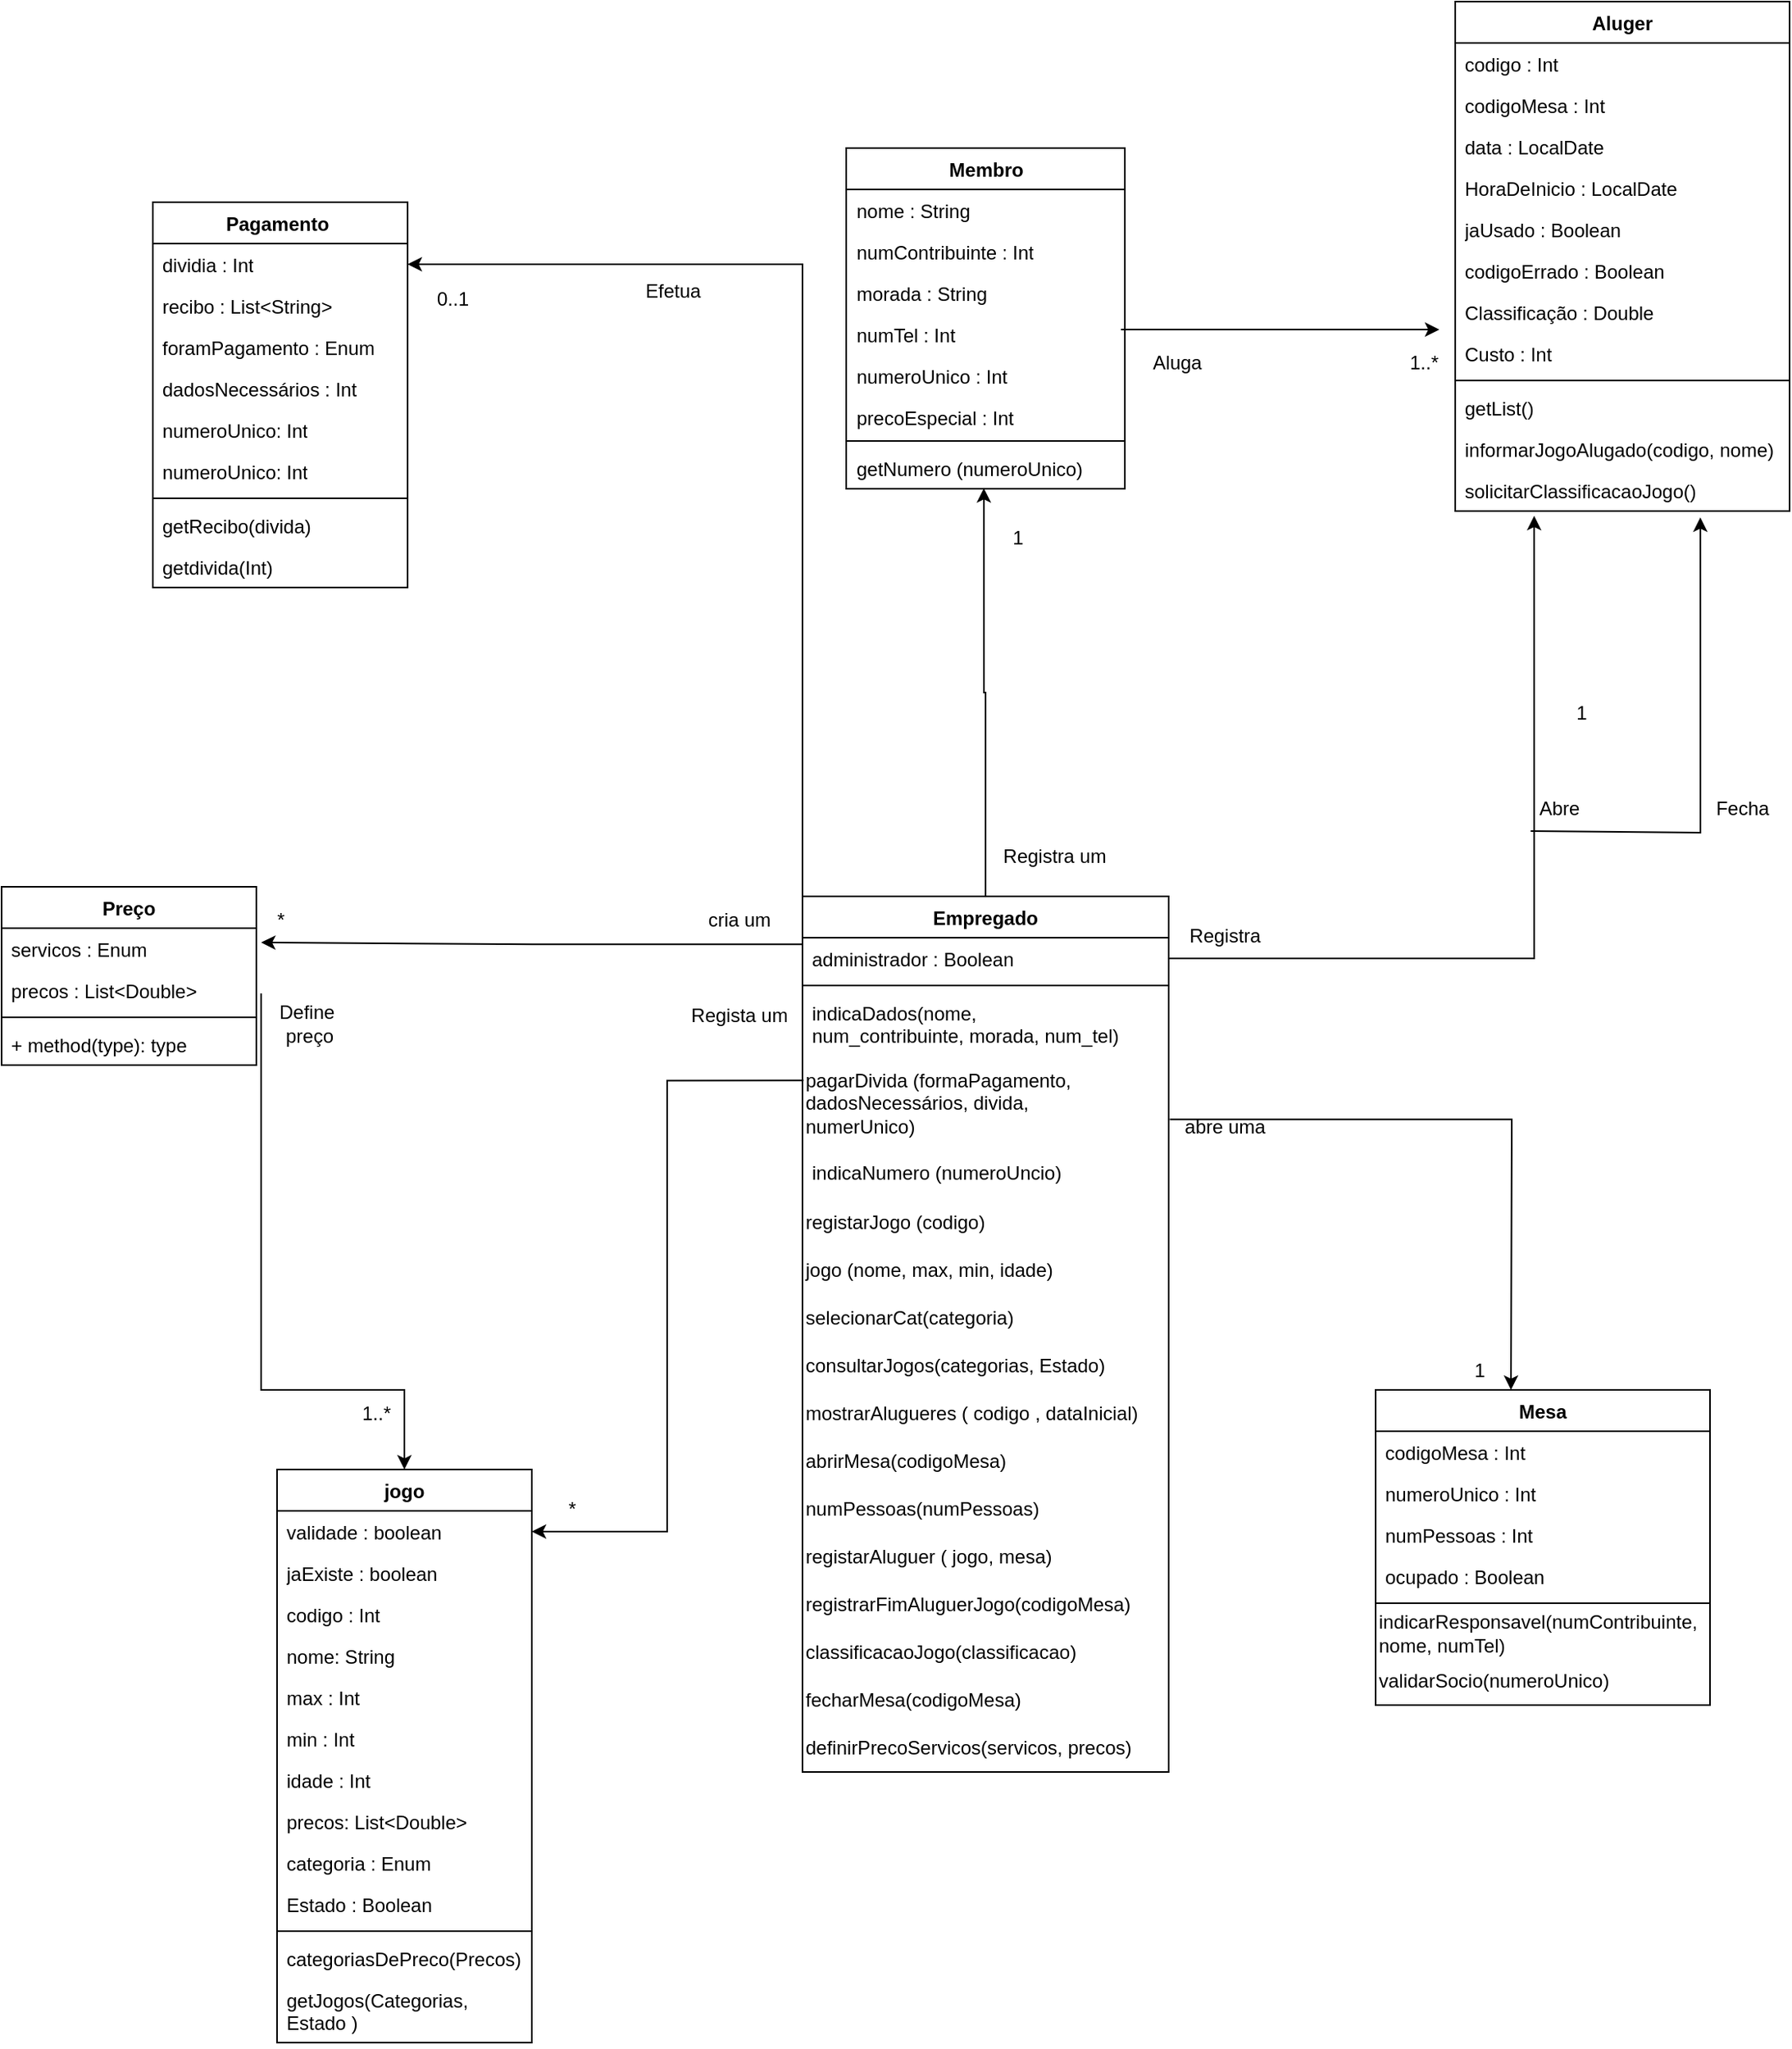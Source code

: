 <mxfile version="21.3.2" type="github">
  <diagram name="Page-1" id="_L67ddvZvXwmkECS7nM3">
    <mxGraphModel dx="2474" dy="2028" grid="1" gridSize="10" guides="1" tooltips="1" connect="1" arrows="1" fold="1" page="1" pageScale="1" pageWidth="827" pageHeight="1169" math="0" shadow="0">
      <root>
        <mxCell id="0" />
        <mxCell id="1" parent="0" />
        <mxCell id="TSCu7ZLfSbZ5aurc6JTW-8" style="edgeStyle=orthogonalEdgeStyle;rounded=0;orthogonalLoop=1;jettySize=auto;html=1;exitX=0.5;exitY=0;exitDx=0;exitDy=0;entryX=0.494;entryY=0.988;entryDx=0;entryDy=0;entryPerimeter=0;" edge="1" parent="1" source="TSCu7ZLfSbZ5aurc6JTW-92" target="TSCu7ZLfSbZ5aurc6JTW-88">
          <mxGeometry relative="1" as="geometry">
            <mxPoint x="10" y="-270" as="targetPoint" />
            <mxPoint x="10" y="-10" as="sourcePoint" />
          </mxGeometry>
        </mxCell>
        <mxCell id="TSCu7ZLfSbZ5aurc6JTW-9" style="edgeStyle=orthogonalEdgeStyle;rounded=0;orthogonalLoop=1;jettySize=auto;html=1;entryX=1;entryY=0.5;entryDx=0;entryDy=0;exitX=0.003;exitY=0.261;exitDx=0;exitDy=0;exitPerimeter=0;" edge="1" parent="1" source="TSCu7ZLfSbZ5aurc6JTW-124" target="TSCu7ZLfSbZ5aurc6JTW-109">
          <mxGeometry relative="1" as="geometry">
            <mxPoint x="-90" y="140" as="sourcePoint" />
            <mxPoint x="-260" y="350" as="targetPoint" />
          </mxGeometry>
        </mxCell>
        <mxCell id="TSCu7ZLfSbZ5aurc6JTW-10" style="edgeStyle=orthogonalEdgeStyle;rounded=0;orthogonalLoop=1;jettySize=auto;html=1;exitX=1;exitY=0.5;exitDx=0;exitDy=0;entryX=0.236;entryY=1.116;entryDx=0;entryDy=0;entryPerimeter=0;" edge="1" parent="1" source="TSCu7ZLfSbZ5aurc6JTW-93" target="TSCu7ZLfSbZ5aurc6JTW-162">
          <mxGeometry relative="1" as="geometry">
            <mxPoint x="110" y="-10" as="sourcePoint" />
            <mxPoint x="369" y="-280" as="targetPoint" />
            <Array as="points">
              <mxPoint x="370" y="39" />
            </Array>
          </mxGeometry>
        </mxCell>
        <mxCell id="TSCu7ZLfSbZ5aurc6JTW-41" style="edgeStyle=orthogonalEdgeStyle;rounded=0;orthogonalLoop=1;jettySize=auto;html=1;entryX=0.5;entryY=0;entryDx=0;entryDy=0;" edge="1" parent="1" target="TSCu7ZLfSbZ5aurc6JTW-108">
          <mxGeometry relative="1" as="geometry">
            <mxPoint x="-430" y="61" as="sourcePoint" />
            <mxPoint x="-380" y="190" as="targetPoint" />
            <Array as="points">
              <mxPoint x="-430" y="310" />
              <mxPoint x="-340" y="310" />
            </Array>
          </mxGeometry>
        </mxCell>
        <mxCell id="TSCu7ZLfSbZ5aurc6JTW-56" value="Aluga" style="text;html=1;align=center;verticalAlign=middle;resizable=0;points=[];autosize=1;strokeColor=none;fillColor=none;" vertex="1" parent="1">
          <mxGeometry x="120" y="-350" width="50" height="30" as="geometry" />
        </mxCell>
        <mxCell id="TSCu7ZLfSbZ5aurc6JTW-57" value="cria um" style="text;html=1;align=center;verticalAlign=middle;resizable=0;points=[];autosize=1;strokeColor=none;fillColor=none;" vertex="1" parent="1">
          <mxGeometry x="-160" width="60" height="30" as="geometry" />
        </mxCell>
        <mxCell id="TSCu7ZLfSbZ5aurc6JTW-58" style="edgeStyle=orthogonalEdgeStyle;rounded=0;orthogonalLoop=1;jettySize=auto;html=1;exitX=-0.002;exitY=0.159;exitDx=0;exitDy=0;exitPerimeter=0;" edge="1" parent="1" source="TSCu7ZLfSbZ5aurc6JTW-93">
          <mxGeometry relative="1" as="geometry">
            <mxPoint x="-94.2" y="29.02" as="sourcePoint" />
            <mxPoint x="-430" y="29" as="targetPoint" />
          </mxGeometry>
        </mxCell>
        <mxCell id="TSCu7ZLfSbZ5aurc6JTW-59" value="Registra um" style="text;html=1;align=center;verticalAlign=middle;resizable=0;points=[];autosize=1;strokeColor=none;fillColor=none;" vertex="1" parent="1">
          <mxGeometry x="22.5" y="-40" width="90" height="30" as="geometry" />
        </mxCell>
        <mxCell id="TSCu7ZLfSbZ5aurc6JTW-60" style="edgeStyle=orthogonalEdgeStyle;rounded=0;orthogonalLoop=1;jettySize=auto;html=1;exitX=0.986;exitY=0.385;exitDx=0;exitDy=0;exitPerimeter=0;" edge="1" parent="1" source="TSCu7ZLfSbZ5aurc6JTW-91">
          <mxGeometry relative="1" as="geometry">
            <mxPoint x="120" y="-350" as="sourcePoint" />
            <mxPoint x="310" y="-356" as="targetPoint" />
          </mxGeometry>
        </mxCell>
        <mxCell id="TSCu7ZLfSbZ5aurc6JTW-62" style="edgeStyle=orthogonalEdgeStyle;rounded=0;orthogonalLoop=1;jettySize=auto;html=1;entryX=0.5;entryY=0;entryDx=0;entryDy=0;exitX=1.003;exitY=0.669;exitDx=0;exitDy=0;exitPerimeter=0;" edge="1" parent="1" source="TSCu7ZLfSbZ5aurc6JTW-124">
          <mxGeometry relative="1" as="geometry">
            <mxPoint x="150" y="180" as="sourcePoint" />
            <mxPoint x="355" y="310" as="targetPoint" />
          </mxGeometry>
        </mxCell>
        <mxCell id="TSCu7ZLfSbZ5aurc6JTW-63" value="abre uma" style="text;html=1;align=center;verticalAlign=middle;resizable=0;points=[];autosize=1;strokeColor=none;fillColor=none;" vertex="1" parent="1">
          <mxGeometry x="140" y="130" width="70" height="30" as="geometry" />
        </mxCell>
        <mxCell id="TSCu7ZLfSbZ5aurc6JTW-64" value="Define&amp;nbsp;&lt;br&gt;preço" style="text;html=1;align=center;verticalAlign=middle;resizable=0;points=[];autosize=1;strokeColor=none;fillColor=none;" vertex="1" parent="1">
          <mxGeometry x="-430" y="60" width="60" height="40" as="geometry" />
        </mxCell>
        <mxCell id="TSCu7ZLfSbZ5aurc6JTW-65" value="Registra" style="text;html=1;align=center;verticalAlign=middle;resizable=0;points=[];autosize=1;strokeColor=none;fillColor=none;" vertex="1" parent="1">
          <mxGeometry x="140" y="10" width="70" height="30" as="geometry" />
        </mxCell>
        <mxCell id="TSCu7ZLfSbZ5aurc6JTW-66" value="" style="edgeStyle=none;orthogonalLoop=1;jettySize=auto;html=1;rounded=0;exitX=0.147;exitY=0.967;exitDx=0;exitDy=0;exitPerimeter=0;entryX=0.733;entryY=1.154;entryDx=0;entryDy=0;entryPerimeter=0;" edge="1" parent="1" source="TSCu7ZLfSbZ5aurc6JTW-67" target="TSCu7ZLfSbZ5aurc6JTW-162">
          <mxGeometry width="100" relative="1" as="geometry">
            <mxPoint x="360" y="-40" as="sourcePoint" />
            <mxPoint x="474" y="-280" as="targetPoint" />
            <Array as="points">
              <mxPoint x="474" y="-40" />
            </Array>
          </mxGeometry>
        </mxCell>
        <mxCell id="TSCu7ZLfSbZ5aurc6JTW-67" value="Abre" style="text;html=1;align=center;verticalAlign=middle;resizable=0;points=[];autosize=1;strokeColor=none;fillColor=none;" vertex="1" parent="1">
          <mxGeometry x="360" y="-70" width="50" height="30" as="geometry" />
        </mxCell>
        <mxCell id="TSCu7ZLfSbZ5aurc6JTW-68" value="Fecha" style="text;html=1;align=center;verticalAlign=middle;resizable=0;points=[];autosize=1;strokeColor=none;fillColor=none;" vertex="1" parent="1">
          <mxGeometry x="470" y="-70" width="60" height="30" as="geometry" />
        </mxCell>
        <mxCell id="TSCu7ZLfSbZ5aurc6JTW-69" style="edgeStyle=orthogonalEdgeStyle;rounded=0;orthogonalLoop=1;jettySize=auto;html=1;entryX=1;entryY=0.5;entryDx=0;entryDy=0;exitX=0;exitY=0;exitDx=0;exitDy=0;" edge="1" parent="1" source="TSCu7ZLfSbZ5aurc6JTW-92" target="TSCu7ZLfSbZ5aurc6JTW-97">
          <mxGeometry relative="1" as="geometry">
            <mxPoint x="-90" y="-10" as="sourcePoint" />
            <mxPoint x="-340" y="-295" as="targetPoint" />
          </mxGeometry>
        </mxCell>
        <mxCell id="TSCu7ZLfSbZ5aurc6JTW-70" value="Efetua&amp;nbsp;" style="text;html=1;align=center;verticalAlign=middle;resizable=0;points=[];autosize=1;strokeColor=none;fillColor=none;" vertex="1" parent="1">
          <mxGeometry x="-200" y="-395" width="60" height="30" as="geometry" />
        </mxCell>
        <mxCell id="TSCu7ZLfSbZ5aurc6JTW-71" value="0..1" style="text;html=1;align=center;verticalAlign=middle;resizable=0;points=[];autosize=1;strokeColor=none;fillColor=none;" vertex="1" parent="1">
          <mxGeometry x="-330" y="-390" width="40" height="30" as="geometry" />
        </mxCell>
        <mxCell id="TSCu7ZLfSbZ5aurc6JTW-72" value="*" style="text;html=1;align=center;verticalAlign=middle;resizable=0;points=[];autosize=1;strokeColor=none;fillColor=none;" vertex="1" parent="1">
          <mxGeometry x="-433" width="30" height="30" as="geometry" />
        </mxCell>
        <mxCell id="TSCu7ZLfSbZ5aurc6JTW-73" value="1..*" style="text;html=1;align=center;verticalAlign=middle;resizable=0;points=[];autosize=1;strokeColor=none;fillColor=none;" vertex="1" parent="1">
          <mxGeometry x="-378" y="310" width="40" height="30" as="geometry" />
        </mxCell>
        <mxCell id="TSCu7ZLfSbZ5aurc6JTW-74" value="*" style="text;html=1;align=center;verticalAlign=middle;resizable=0;points=[];autosize=1;strokeColor=none;fillColor=none;" vertex="1" parent="1">
          <mxGeometry x="-250" y="370" width="30" height="30" as="geometry" />
        </mxCell>
        <mxCell id="TSCu7ZLfSbZ5aurc6JTW-75" value="&lt;br&gt;1" style="text;html=1;align=center;verticalAlign=middle;resizable=0;points=[];autosize=1;strokeColor=none;fillColor=none;" vertex="1" parent="1">
          <mxGeometry x="320" y="270" width="30" height="40" as="geometry" />
        </mxCell>
        <mxCell id="TSCu7ZLfSbZ5aurc6JTW-76" value="1" style="text;html=1;align=center;verticalAlign=middle;resizable=0;points=[];autosize=1;strokeColor=none;fillColor=none;" vertex="1" parent="1">
          <mxGeometry x="384" y="-130" width="30" height="30" as="geometry" />
        </mxCell>
        <mxCell id="TSCu7ZLfSbZ5aurc6JTW-77" value="1" style="text;html=1;align=center;verticalAlign=middle;resizable=0;points=[];autosize=1;strokeColor=none;fillColor=none;" vertex="1" parent="1">
          <mxGeometry x="30" y="-240" width="30" height="30" as="geometry" />
        </mxCell>
        <mxCell id="TSCu7ZLfSbZ5aurc6JTW-78" value="1..*" style="text;html=1;align=center;verticalAlign=middle;resizable=0;points=[];autosize=1;strokeColor=none;fillColor=none;" vertex="1" parent="1">
          <mxGeometry x="280" y="-350" width="40" height="30" as="geometry" />
        </mxCell>
        <mxCell id="TSCu7ZLfSbZ5aurc6JTW-85" value="Membro" style="swimlane;fontStyle=1;align=center;verticalAlign=top;childLayout=stackLayout;horizontal=1;startSize=26;horizontalStack=0;resizeParent=1;resizeParentMax=0;resizeLast=0;collapsible=1;marginBottom=0;whiteSpace=wrap;html=1;" vertex="1" parent="1">
          <mxGeometry x="-62.5" y="-470" width="175" height="214" as="geometry" />
        </mxCell>
        <mxCell id="TSCu7ZLfSbZ5aurc6JTW-89" value="nome : String&amp;nbsp;&lt;br&gt;" style="text;strokeColor=none;fillColor=none;align=left;verticalAlign=top;spacingLeft=4;spacingRight=4;overflow=hidden;rotatable=0;points=[[0,0.5],[1,0.5]];portConstraint=eastwest;whiteSpace=wrap;html=1;" vertex="1" parent="TSCu7ZLfSbZ5aurc6JTW-85">
          <mxGeometry y="26" width="175" height="26" as="geometry" />
        </mxCell>
        <mxCell id="TSCu7ZLfSbZ5aurc6JTW-86" value="numContribuinte : Int" style="text;strokeColor=none;fillColor=none;align=left;verticalAlign=top;spacingLeft=4;spacingRight=4;overflow=hidden;rotatable=0;points=[[0,0.5],[1,0.5]];portConstraint=eastwest;whiteSpace=wrap;html=1;" vertex="1" parent="TSCu7ZLfSbZ5aurc6JTW-85">
          <mxGeometry y="52" width="175" height="26" as="geometry" />
        </mxCell>
        <mxCell id="TSCu7ZLfSbZ5aurc6JTW-90" value="morada : String" style="text;strokeColor=none;fillColor=none;align=left;verticalAlign=top;spacingLeft=4;spacingRight=4;overflow=hidden;rotatable=0;points=[[0,0.5],[1,0.5]];portConstraint=eastwest;whiteSpace=wrap;html=1;" vertex="1" parent="TSCu7ZLfSbZ5aurc6JTW-85">
          <mxGeometry y="78" width="175" height="26" as="geometry" />
        </mxCell>
        <mxCell id="TSCu7ZLfSbZ5aurc6JTW-91" value="numTel : Int" style="text;strokeColor=none;fillColor=none;align=left;verticalAlign=top;spacingLeft=4;spacingRight=4;overflow=hidden;rotatable=0;points=[[0,0.5],[1,0.5]];portConstraint=eastwest;whiteSpace=wrap;html=1;" vertex="1" parent="TSCu7ZLfSbZ5aurc6JTW-85">
          <mxGeometry y="104" width="175" height="26" as="geometry" />
        </mxCell>
        <mxCell id="TSCu7ZLfSbZ5aurc6JTW-120" value="numeroUnico : Int" style="text;strokeColor=none;fillColor=none;align=left;verticalAlign=top;spacingLeft=4;spacingRight=4;overflow=hidden;rotatable=0;points=[[0,0.5],[1,0.5]];portConstraint=eastwest;whiteSpace=wrap;html=1;" vertex="1" parent="TSCu7ZLfSbZ5aurc6JTW-85">
          <mxGeometry y="130" width="175" height="26" as="geometry" />
        </mxCell>
        <mxCell id="TSCu7ZLfSbZ5aurc6JTW-168" value="precoEspecial : Int&amp;nbsp;" style="text;strokeColor=none;fillColor=none;align=left;verticalAlign=top;spacingLeft=4;spacingRight=4;overflow=hidden;rotatable=0;points=[[0,0.5],[1,0.5]];portConstraint=eastwest;whiteSpace=wrap;html=1;" vertex="1" parent="TSCu7ZLfSbZ5aurc6JTW-85">
          <mxGeometry y="156" width="175" height="24" as="geometry" />
        </mxCell>
        <mxCell id="TSCu7ZLfSbZ5aurc6JTW-87" value="" style="line;strokeWidth=1;fillColor=none;align=left;verticalAlign=middle;spacingTop=-1;spacingLeft=3;spacingRight=3;rotatable=0;labelPosition=right;points=[];portConstraint=eastwest;strokeColor=inherit;" vertex="1" parent="TSCu7ZLfSbZ5aurc6JTW-85">
          <mxGeometry y="180" width="175" height="8" as="geometry" />
        </mxCell>
        <mxCell id="TSCu7ZLfSbZ5aurc6JTW-88" value="getNumero (numeroUnico)" style="text;strokeColor=none;fillColor=none;align=left;verticalAlign=top;spacingLeft=4;spacingRight=4;overflow=hidden;rotatable=0;points=[[0,0.5],[1,0.5]];portConstraint=eastwest;whiteSpace=wrap;html=1;" vertex="1" parent="TSCu7ZLfSbZ5aurc6JTW-85">
          <mxGeometry y="188" width="175" height="26" as="geometry" />
        </mxCell>
        <mxCell id="TSCu7ZLfSbZ5aurc6JTW-92" value="Empregado" style="swimlane;fontStyle=1;align=center;verticalAlign=top;childLayout=stackLayout;horizontal=1;startSize=26;horizontalStack=0;resizeParent=1;resizeParentMax=0;resizeLast=0;collapsible=1;marginBottom=0;whiteSpace=wrap;html=1;" vertex="1" parent="1">
          <mxGeometry x="-90" width="230" height="550" as="geometry" />
        </mxCell>
        <mxCell id="TSCu7ZLfSbZ5aurc6JTW-93" value="administrador : Boolean" style="text;strokeColor=none;fillColor=none;align=left;verticalAlign=top;spacingLeft=4;spacingRight=4;overflow=hidden;rotatable=0;points=[[0,0.5],[1,0.5]];portConstraint=eastwest;whiteSpace=wrap;html=1;" vertex="1" parent="TSCu7ZLfSbZ5aurc6JTW-92">
          <mxGeometry y="26" width="230" height="26" as="geometry" />
        </mxCell>
        <mxCell id="TSCu7ZLfSbZ5aurc6JTW-94" value="" style="line;strokeWidth=1;fillColor=none;align=left;verticalAlign=middle;spacingTop=-1;spacingLeft=3;spacingRight=3;rotatable=0;labelPosition=right;points=[];portConstraint=eastwest;strokeColor=inherit;" vertex="1" parent="TSCu7ZLfSbZ5aurc6JTW-92">
          <mxGeometry y="52" width="230" height="8" as="geometry" />
        </mxCell>
        <mxCell id="TSCu7ZLfSbZ5aurc6JTW-95" value="indicaDados(nome,&lt;br style=&quot;text-align: center;&quot;&gt;&lt;span style=&quot;text-align: center;&quot;&gt;num_contribuinte, morada, num_tel)&amp;nbsp;&amp;nbsp;&lt;/span&gt;" style="text;strokeColor=none;fillColor=none;align=left;verticalAlign=top;spacingLeft=4;spacingRight=4;overflow=hidden;rotatable=0;points=[[0,0.5],[1,0.5]];portConstraint=eastwest;whiteSpace=wrap;html=1;" vertex="1" parent="TSCu7ZLfSbZ5aurc6JTW-92">
          <mxGeometry y="60" width="230" height="40" as="geometry" />
        </mxCell>
        <mxCell id="TSCu7ZLfSbZ5aurc6JTW-124" value="pagarDivida (formaPagamento, &lt;br&gt;dadosNecessários, divida, &lt;br&gt;numerUnico)" style="text;html=1;align=left;verticalAlign=middle;resizable=0;points=[];autosize=1;strokeColor=none;fillColor=none;" vertex="1" parent="TSCu7ZLfSbZ5aurc6JTW-92">
          <mxGeometry y="100" width="230" height="60" as="geometry" />
        </mxCell>
        <mxCell id="TSCu7ZLfSbZ5aurc6JTW-121" value="indicaNumero (numeroUncio)" style="text;strokeColor=none;fillColor=none;align=left;verticalAlign=top;spacingLeft=4;spacingRight=4;overflow=hidden;rotatable=0;points=[[0,0.5],[1,0.5]];portConstraint=eastwest;whiteSpace=wrap;html=1;" vertex="1" parent="TSCu7ZLfSbZ5aurc6JTW-92">
          <mxGeometry y="160" width="230" height="30" as="geometry" />
        </mxCell>
        <mxCell id="TSCu7ZLfSbZ5aurc6JTW-131" value="registarJogo (codigo)" style="text;html=1;align=left;verticalAlign=middle;resizable=0;points=[];autosize=1;strokeColor=none;fillColor=none;" vertex="1" parent="TSCu7ZLfSbZ5aurc6JTW-92">
          <mxGeometry y="190" width="230" height="30" as="geometry" />
        </mxCell>
        <mxCell id="TSCu7ZLfSbZ5aurc6JTW-132" value="jogo (nome, max, min, idade)" style="text;html=1;align=left;verticalAlign=middle;resizable=0;points=[];autosize=1;strokeColor=none;fillColor=none;" vertex="1" parent="TSCu7ZLfSbZ5aurc6JTW-92">
          <mxGeometry y="220" width="230" height="30" as="geometry" />
        </mxCell>
        <mxCell id="TSCu7ZLfSbZ5aurc6JTW-153" value="selecionarCat(categoria)" style="text;html=1;strokeColor=none;fillColor=none;align=left;verticalAlign=middle;whiteSpace=wrap;rounded=0;" vertex="1" parent="TSCu7ZLfSbZ5aurc6JTW-92">
          <mxGeometry y="250" width="230" height="30" as="geometry" />
        </mxCell>
        <mxCell id="TSCu7ZLfSbZ5aurc6JTW-139" value="consultarJogos(categorias, Estado)" style="text;html=1;align=left;verticalAlign=middle;resizable=0;points=[];autosize=1;strokeColor=none;fillColor=none;" vertex="1" parent="TSCu7ZLfSbZ5aurc6JTW-92">
          <mxGeometry y="280" width="230" height="30" as="geometry" />
        </mxCell>
        <mxCell id="TSCu7ZLfSbZ5aurc6JTW-143" value="mostrarAlugueres ( codigo , dataInicial)" style="text;html=1;align=left;verticalAlign=middle;resizable=0;points=[];autosize=1;strokeColor=none;fillColor=none;" vertex="1" parent="TSCu7ZLfSbZ5aurc6JTW-92">
          <mxGeometry y="310" width="230" height="30" as="geometry" />
        </mxCell>
        <mxCell id="TSCu7ZLfSbZ5aurc6JTW-145" value="abrirMesa(codigoMesa)" style="text;html=1;strokeColor=none;fillColor=none;align=left;verticalAlign=middle;whiteSpace=wrap;rounded=0;" vertex="1" parent="TSCu7ZLfSbZ5aurc6JTW-92">
          <mxGeometry y="340" width="230" height="30" as="geometry" />
        </mxCell>
        <mxCell id="TSCu7ZLfSbZ5aurc6JTW-150" value="numPessoas(numPessoas)" style="text;html=1;strokeColor=none;fillColor=none;align=left;verticalAlign=middle;whiteSpace=wrap;rounded=0;" vertex="1" parent="TSCu7ZLfSbZ5aurc6JTW-92">
          <mxGeometry y="370" width="230" height="30" as="geometry" />
        </mxCell>
        <mxCell id="TSCu7ZLfSbZ5aurc6JTW-154" value="registarAluguer ( jogo, mesa)" style="text;html=1;strokeColor=none;fillColor=none;align=left;verticalAlign=middle;whiteSpace=wrap;rounded=0;" vertex="1" parent="TSCu7ZLfSbZ5aurc6JTW-92">
          <mxGeometry y="400" width="230" height="30" as="geometry" />
        </mxCell>
        <mxCell id="TSCu7ZLfSbZ5aurc6JTW-160" value="registrarFimAluguerJogo(codigoMesa)" style="text;html=1;strokeColor=none;fillColor=none;align=left;verticalAlign=middle;whiteSpace=wrap;rounded=0;" vertex="1" parent="TSCu7ZLfSbZ5aurc6JTW-92">
          <mxGeometry y="430" width="230" height="30" as="geometry" />
        </mxCell>
        <mxCell id="TSCu7ZLfSbZ5aurc6JTW-163" value="classificacaoJogo(classificacao)" style="text;html=1;align=left;verticalAlign=middle;resizable=0;points=[];autosize=1;strokeColor=none;fillColor=none;" vertex="1" parent="TSCu7ZLfSbZ5aurc6JTW-92">
          <mxGeometry y="460" width="230" height="30" as="geometry" />
        </mxCell>
        <mxCell id="TSCu7ZLfSbZ5aurc6JTW-164" value="fecharMesa(codigoMesa)" style="text;html=1;align=left;verticalAlign=middle;resizable=0;points=[];autosize=1;strokeColor=none;fillColor=none;" vertex="1" parent="TSCu7ZLfSbZ5aurc6JTW-92">
          <mxGeometry y="490" width="230" height="30" as="geometry" />
        </mxCell>
        <mxCell id="TSCu7ZLfSbZ5aurc6JTW-169" value="definirPrecoServicos(servicos, precos)" style="text;html=1;align=left;verticalAlign=middle;resizable=0;points=[];autosize=1;strokeColor=none;fillColor=none;" vertex="1" parent="TSCu7ZLfSbZ5aurc6JTW-92">
          <mxGeometry y="520" width="230" height="30" as="geometry" />
        </mxCell>
        <mxCell id="TSCu7ZLfSbZ5aurc6JTW-96" value="Pagamento&amp;nbsp;" style="swimlane;fontStyle=1;align=center;verticalAlign=top;childLayout=stackLayout;horizontal=1;startSize=26;horizontalStack=0;resizeParent=1;resizeParentMax=0;resizeLast=0;collapsible=1;marginBottom=0;whiteSpace=wrap;html=1;" vertex="1" parent="1">
          <mxGeometry x="-498" y="-436" width="160" height="242" as="geometry" />
        </mxCell>
        <mxCell id="TSCu7ZLfSbZ5aurc6JTW-97" value="dividia : Int" style="text;strokeColor=none;fillColor=none;align=left;verticalAlign=top;spacingLeft=4;spacingRight=4;overflow=hidden;rotatable=0;points=[[0,0.5],[1,0.5]];portConstraint=eastwest;whiteSpace=wrap;html=1;" vertex="1" parent="TSCu7ZLfSbZ5aurc6JTW-96">
          <mxGeometry y="26" width="160" height="26" as="geometry" />
        </mxCell>
        <mxCell id="TSCu7ZLfSbZ5aurc6JTW-116" value="recibo : List&amp;lt;String&amp;gt;" style="text;strokeColor=none;fillColor=none;align=left;verticalAlign=top;spacingLeft=4;spacingRight=4;overflow=hidden;rotatable=0;points=[[0,0.5],[1,0.5]];portConstraint=eastwest;whiteSpace=wrap;html=1;" vertex="1" parent="TSCu7ZLfSbZ5aurc6JTW-96">
          <mxGeometry y="52" width="160" height="26" as="geometry" />
        </mxCell>
        <mxCell id="TSCu7ZLfSbZ5aurc6JTW-125" value="foramPagamento : Enum" style="text;strokeColor=none;fillColor=none;align=left;verticalAlign=top;spacingLeft=4;spacingRight=4;overflow=hidden;rotatable=0;points=[[0,0.5],[1,0.5]];portConstraint=eastwest;whiteSpace=wrap;html=1;" vertex="1" parent="TSCu7ZLfSbZ5aurc6JTW-96">
          <mxGeometry y="78" width="160" height="26" as="geometry" />
        </mxCell>
        <mxCell id="TSCu7ZLfSbZ5aurc6JTW-126" value="dadosNecessários : Int" style="text;strokeColor=none;fillColor=none;align=left;verticalAlign=top;spacingLeft=4;spacingRight=4;overflow=hidden;rotatable=0;points=[[0,0.5],[1,0.5]];portConstraint=eastwest;whiteSpace=wrap;html=1;" vertex="1" parent="TSCu7ZLfSbZ5aurc6JTW-96">
          <mxGeometry y="104" width="160" height="26" as="geometry" />
        </mxCell>
        <mxCell id="TSCu7ZLfSbZ5aurc6JTW-127" value="numeroUnico: Int" style="text;strokeColor=none;fillColor=none;align=left;verticalAlign=top;spacingLeft=4;spacingRight=4;overflow=hidden;rotatable=0;points=[[0,0.5],[1,0.5]];portConstraint=eastwest;whiteSpace=wrap;html=1;" vertex="1" parent="TSCu7ZLfSbZ5aurc6JTW-96">
          <mxGeometry y="130" width="160" height="26" as="geometry" />
        </mxCell>
        <mxCell id="TSCu7ZLfSbZ5aurc6JTW-167" value="numeroUnico: Int" style="text;strokeColor=none;fillColor=none;align=left;verticalAlign=top;spacingLeft=4;spacingRight=4;overflow=hidden;rotatable=0;points=[[0,0.5],[1,0.5]];portConstraint=eastwest;whiteSpace=wrap;html=1;" vertex="1" parent="TSCu7ZLfSbZ5aurc6JTW-96">
          <mxGeometry y="156" width="160" height="26" as="geometry" />
        </mxCell>
        <mxCell id="TSCu7ZLfSbZ5aurc6JTW-98" value="" style="line;strokeWidth=1;fillColor=none;align=left;verticalAlign=middle;spacingTop=-1;spacingLeft=3;spacingRight=3;rotatable=0;labelPosition=right;points=[];portConstraint=eastwest;strokeColor=inherit;" vertex="1" parent="TSCu7ZLfSbZ5aurc6JTW-96">
          <mxGeometry y="182" width="160" height="8" as="geometry" />
        </mxCell>
        <mxCell id="TSCu7ZLfSbZ5aurc6JTW-99" value="getRecibo(divida)" style="text;strokeColor=none;fillColor=none;align=left;verticalAlign=top;spacingLeft=4;spacingRight=4;overflow=hidden;rotatable=0;points=[[0,0.5],[1,0.5]];portConstraint=eastwest;whiteSpace=wrap;html=1;" vertex="1" parent="TSCu7ZLfSbZ5aurc6JTW-96">
          <mxGeometry y="190" width="160" height="26" as="geometry" />
        </mxCell>
        <mxCell id="TSCu7ZLfSbZ5aurc6JTW-128" value="getdivida(Int)" style="text;strokeColor=none;fillColor=none;align=left;verticalAlign=top;spacingLeft=4;spacingRight=4;overflow=hidden;rotatable=0;points=[[0,0.5],[1,0.5]];portConstraint=eastwest;whiteSpace=wrap;html=1;" vertex="1" parent="TSCu7ZLfSbZ5aurc6JTW-96">
          <mxGeometry y="216" width="160" height="26" as="geometry" />
        </mxCell>
        <mxCell id="TSCu7ZLfSbZ5aurc6JTW-100" value="Aluger" style="swimlane;fontStyle=1;align=center;verticalAlign=top;childLayout=stackLayout;horizontal=1;startSize=26;horizontalStack=0;resizeParent=1;resizeParentMax=0;resizeLast=0;collapsible=1;marginBottom=0;whiteSpace=wrap;html=1;" vertex="1" parent="1">
          <mxGeometry x="320" y="-562" width="210" height="320" as="geometry" />
        </mxCell>
        <mxCell id="TSCu7ZLfSbZ5aurc6JTW-101" value="codigo : Int&lt;br&gt;" style="text;strokeColor=none;fillColor=none;align=left;verticalAlign=top;spacingLeft=4;spacingRight=4;overflow=hidden;rotatable=0;points=[[0,0.5],[1,0.5]];portConstraint=eastwest;whiteSpace=wrap;html=1;" vertex="1" parent="TSCu7ZLfSbZ5aurc6JTW-100">
          <mxGeometry y="26" width="210" height="26" as="geometry" />
        </mxCell>
        <mxCell id="TSCu7ZLfSbZ5aurc6JTW-159" value="codigoMesa : Int" style="text;strokeColor=none;fillColor=none;align=left;verticalAlign=top;spacingLeft=4;spacingRight=4;overflow=hidden;rotatable=0;points=[[0,0.5],[1,0.5]];portConstraint=eastwest;whiteSpace=wrap;html=1;" vertex="1" parent="TSCu7ZLfSbZ5aurc6JTW-100">
          <mxGeometry y="52" width="210" height="26" as="geometry" />
        </mxCell>
        <mxCell id="TSCu7ZLfSbZ5aurc6JTW-144" value="data : LocalDate" style="text;strokeColor=none;fillColor=none;align=left;verticalAlign=top;spacingLeft=4;spacingRight=4;overflow=hidden;rotatable=0;points=[[0,0.5],[1,0.5]];portConstraint=eastwest;whiteSpace=wrap;html=1;" vertex="1" parent="TSCu7ZLfSbZ5aurc6JTW-100">
          <mxGeometry y="78" width="210" height="26" as="geometry" />
        </mxCell>
        <mxCell id="TSCu7ZLfSbZ5aurc6JTW-155" value="HoraDeInicio : LocalDate" style="text;strokeColor=none;fillColor=none;align=left;verticalAlign=top;spacingLeft=4;spacingRight=4;overflow=hidden;rotatable=0;points=[[0,0.5],[1,0.5]];portConstraint=eastwest;whiteSpace=wrap;html=1;" vertex="1" parent="TSCu7ZLfSbZ5aurc6JTW-100">
          <mxGeometry y="104" width="210" height="26" as="geometry" />
        </mxCell>
        <mxCell id="TSCu7ZLfSbZ5aurc6JTW-157" value="jaUsado : Boolean" style="text;strokeColor=none;fillColor=none;align=left;verticalAlign=top;spacingLeft=4;spacingRight=4;overflow=hidden;rotatable=0;points=[[0,0.5],[1,0.5]];portConstraint=eastwest;whiteSpace=wrap;html=1;" vertex="1" parent="TSCu7ZLfSbZ5aurc6JTW-100">
          <mxGeometry y="130" width="210" height="26" as="geometry" />
        </mxCell>
        <mxCell id="TSCu7ZLfSbZ5aurc6JTW-158" value="codigoErrado : Boolean" style="text;strokeColor=none;fillColor=none;align=left;verticalAlign=top;spacingLeft=4;spacingRight=4;overflow=hidden;rotatable=0;points=[[0,0.5],[1,0.5]];portConstraint=eastwest;whiteSpace=wrap;html=1;" vertex="1" parent="TSCu7ZLfSbZ5aurc6JTW-100">
          <mxGeometry y="156" width="210" height="26" as="geometry" />
        </mxCell>
        <mxCell id="TSCu7ZLfSbZ5aurc6JTW-165" value="Classificação : Double" style="text;strokeColor=none;fillColor=none;align=left;verticalAlign=top;spacingLeft=4;spacingRight=4;overflow=hidden;rotatable=0;points=[[0,0.5],[1,0.5]];portConstraint=eastwest;whiteSpace=wrap;html=1;" vertex="1" parent="TSCu7ZLfSbZ5aurc6JTW-100">
          <mxGeometry y="182" width="210" height="26" as="geometry" />
        </mxCell>
        <mxCell id="TSCu7ZLfSbZ5aurc6JTW-166" value="Custo : Int&amp;nbsp;" style="text;strokeColor=none;fillColor=none;align=left;verticalAlign=top;spacingLeft=4;spacingRight=4;overflow=hidden;rotatable=0;points=[[0,0.5],[1,0.5]];portConstraint=eastwest;whiteSpace=wrap;html=1;" vertex="1" parent="TSCu7ZLfSbZ5aurc6JTW-100">
          <mxGeometry y="208" width="210" height="26" as="geometry" />
        </mxCell>
        <mxCell id="TSCu7ZLfSbZ5aurc6JTW-102" value="" style="line;strokeWidth=1;fillColor=none;align=left;verticalAlign=middle;spacingTop=-1;spacingLeft=3;spacingRight=3;rotatable=0;labelPosition=right;points=[];portConstraint=eastwest;strokeColor=inherit;" vertex="1" parent="TSCu7ZLfSbZ5aurc6JTW-100">
          <mxGeometry y="234" width="210" height="8" as="geometry" />
        </mxCell>
        <mxCell id="TSCu7ZLfSbZ5aurc6JTW-103" value="getList()" style="text;strokeColor=none;fillColor=none;align=left;verticalAlign=top;spacingLeft=4;spacingRight=4;overflow=hidden;rotatable=0;points=[[0,0.5],[1,0.5]];portConstraint=eastwest;whiteSpace=wrap;html=1;" vertex="1" parent="TSCu7ZLfSbZ5aurc6JTW-100">
          <mxGeometry y="242" width="210" height="26" as="geometry" />
        </mxCell>
        <mxCell id="TSCu7ZLfSbZ5aurc6JTW-161" value="informarJogoAlugado(codigo, nome)" style="text;strokeColor=none;fillColor=none;align=left;verticalAlign=top;spacingLeft=4;spacingRight=4;overflow=hidden;rotatable=0;points=[[0,0.5],[1,0.5]];portConstraint=eastwest;whiteSpace=wrap;html=1;" vertex="1" parent="TSCu7ZLfSbZ5aurc6JTW-100">
          <mxGeometry y="268" width="210" height="26" as="geometry" />
        </mxCell>
        <mxCell id="TSCu7ZLfSbZ5aurc6JTW-162" value="solicitarClassificacaoJogo()" style="text;strokeColor=none;fillColor=none;align=left;verticalAlign=top;spacingLeft=4;spacingRight=4;overflow=hidden;rotatable=0;points=[[0,0.5],[1,0.5]];portConstraint=eastwest;whiteSpace=wrap;html=1;" vertex="1" parent="TSCu7ZLfSbZ5aurc6JTW-100">
          <mxGeometry y="294" width="210" height="26" as="geometry" />
        </mxCell>
        <mxCell id="TSCu7ZLfSbZ5aurc6JTW-104" value="Preço" style="swimlane;fontStyle=1;align=center;verticalAlign=top;childLayout=stackLayout;horizontal=1;startSize=26;horizontalStack=0;resizeParent=1;resizeParentMax=0;resizeLast=0;collapsible=1;marginBottom=0;whiteSpace=wrap;html=1;" vertex="1" parent="1">
          <mxGeometry x="-593" y="-6" width="160" height="112" as="geometry" />
        </mxCell>
        <mxCell id="TSCu7ZLfSbZ5aurc6JTW-105" value="servicos : Enum&lt;br&gt;" style="text;strokeColor=none;fillColor=none;align=left;verticalAlign=top;spacingLeft=4;spacingRight=4;overflow=hidden;rotatable=0;points=[[0,0.5],[1,0.5]];portConstraint=eastwest;whiteSpace=wrap;html=1;" vertex="1" parent="TSCu7ZLfSbZ5aurc6JTW-104">
          <mxGeometry y="26" width="160" height="26" as="geometry" />
        </mxCell>
        <mxCell id="TSCu7ZLfSbZ5aurc6JTW-170" value="precos : List&amp;lt;Double&amp;gt;" style="text;strokeColor=none;fillColor=none;align=left;verticalAlign=top;spacingLeft=4;spacingRight=4;overflow=hidden;rotatable=0;points=[[0,0.5],[1,0.5]];portConstraint=eastwest;whiteSpace=wrap;html=1;" vertex="1" parent="TSCu7ZLfSbZ5aurc6JTW-104">
          <mxGeometry y="52" width="160" height="26" as="geometry" />
        </mxCell>
        <mxCell id="TSCu7ZLfSbZ5aurc6JTW-106" value="" style="line;strokeWidth=1;fillColor=none;align=left;verticalAlign=middle;spacingTop=-1;spacingLeft=3;spacingRight=3;rotatable=0;labelPosition=right;points=[];portConstraint=eastwest;strokeColor=inherit;" vertex="1" parent="TSCu7ZLfSbZ5aurc6JTW-104">
          <mxGeometry y="78" width="160" height="8" as="geometry" />
        </mxCell>
        <mxCell id="TSCu7ZLfSbZ5aurc6JTW-107" value="+ method(type): type" style="text;strokeColor=none;fillColor=none;align=left;verticalAlign=top;spacingLeft=4;spacingRight=4;overflow=hidden;rotatable=0;points=[[0,0.5],[1,0.5]];portConstraint=eastwest;whiteSpace=wrap;html=1;" vertex="1" parent="TSCu7ZLfSbZ5aurc6JTW-104">
          <mxGeometry y="86" width="160" height="26" as="geometry" />
        </mxCell>
        <mxCell id="TSCu7ZLfSbZ5aurc6JTW-108" value="jogo" style="swimlane;fontStyle=1;align=center;verticalAlign=top;childLayout=stackLayout;horizontal=1;startSize=26;horizontalStack=0;resizeParent=1;resizeParentMax=0;resizeLast=0;collapsible=1;marginBottom=0;whiteSpace=wrap;html=1;" vertex="1" parent="1">
          <mxGeometry x="-420" y="360" width="160" height="360" as="geometry" />
        </mxCell>
        <mxCell id="TSCu7ZLfSbZ5aurc6JTW-109" value="validade : boolean" style="text;strokeColor=none;fillColor=none;align=left;verticalAlign=top;spacingLeft=4;spacingRight=4;overflow=hidden;rotatable=0;points=[[0,0.5],[1,0.5]];portConstraint=eastwest;whiteSpace=wrap;html=1;" vertex="1" parent="TSCu7ZLfSbZ5aurc6JTW-108">
          <mxGeometry y="26" width="160" height="26" as="geometry" />
        </mxCell>
        <mxCell id="TSCu7ZLfSbZ5aurc6JTW-129" value="jaExiste : boolean" style="text;strokeColor=none;fillColor=none;align=left;verticalAlign=top;spacingLeft=4;spacingRight=4;overflow=hidden;rotatable=0;points=[[0,0.5],[1,0.5]];portConstraint=eastwest;whiteSpace=wrap;html=1;" vertex="1" parent="TSCu7ZLfSbZ5aurc6JTW-108">
          <mxGeometry y="52" width="160" height="26" as="geometry" />
        </mxCell>
        <mxCell id="TSCu7ZLfSbZ5aurc6JTW-130" value="codigo : Int" style="text;strokeColor=none;fillColor=none;align=left;verticalAlign=top;spacingLeft=4;spacingRight=4;overflow=hidden;rotatable=0;points=[[0,0.5],[1,0.5]];portConstraint=eastwest;whiteSpace=wrap;html=1;" vertex="1" parent="TSCu7ZLfSbZ5aurc6JTW-108">
          <mxGeometry y="78" width="160" height="26" as="geometry" />
        </mxCell>
        <mxCell id="TSCu7ZLfSbZ5aurc6JTW-133" value="nome: String" style="text;strokeColor=none;fillColor=none;align=left;verticalAlign=top;spacingLeft=4;spacingRight=4;overflow=hidden;rotatable=0;points=[[0,0.5],[1,0.5]];portConstraint=eastwest;whiteSpace=wrap;html=1;" vertex="1" parent="TSCu7ZLfSbZ5aurc6JTW-108">
          <mxGeometry y="104" width="160" height="26" as="geometry" />
        </mxCell>
        <mxCell id="TSCu7ZLfSbZ5aurc6JTW-134" value="max : Int" style="text;strokeColor=none;fillColor=none;align=left;verticalAlign=top;spacingLeft=4;spacingRight=4;overflow=hidden;rotatable=0;points=[[0,0.5],[1,0.5]];portConstraint=eastwest;whiteSpace=wrap;html=1;" vertex="1" parent="TSCu7ZLfSbZ5aurc6JTW-108">
          <mxGeometry y="130" width="160" height="26" as="geometry" />
        </mxCell>
        <mxCell id="TSCu7ZLfSbZ5aurc6JTW-135" value="min : Int" style="text;strokeColor=none;fillColor=none;align=left;verticalAlign=top;spacingLeft=4;spacingRight=4;overflow=hidden;rotatable=0;points=[[0,0.5],[1,0.5]];portConstraint=eastwest;whiteSpace=wrap;html=1;" vertex="1" parent="TSCu7ZLfSbZ5aurc6JTW-108">
          <mxGeometry y="156" width="160" height="26" as="geometry" />
        </mxCell>
        <mxCell id="TSCu7ZLfSbZ5aurc6JTW-136" value="idade : Int" style="text;strokeColor=none;fillColor=none;align=left;verticalAlign=top;spacingLeft=4;spacingRight=4;overflow=hidden;rotatable=0;points=[[0,0.5],[1,0.5]];portConstraint=eastwest;whiteSpace=wrap;html=1;" vertex="1" parent="TSCu7ZLfSbZ5aurc6JTW-108">
          <mxGeometry y="182" width="160" height="26" as="geometry" />
        </mxCell>
        <mxCell id="TSCu7ZLfSbZ5aurc6JTW-138" value="precos: List&amp;lt;Double&amp;gt;" style="text;strokeColor=none;fillColor=none;align=left;verticalAlign=top;spacingLeft=4;spacingRight=4;overflow=hidden;rotatable=0;points=[[0,0.5],[1,0.5]];portConstraint=eastwest;whiteSpace=wrap;html=1;" vertex="1" parent="TSCu7ZLfSbZ5aurc6JTW-108">
          <mxGeometry y="208" width="160" height="26" as="geometry" />
        </mxCell>
        <mxCell id="TSCu7ZLfSbZ5aurc6JTW-140" value="categoria : Enum" style="text;strokeColor=none;fillColor=none;align=left;verticalAlign=top;spacingLeft=4;spacingRight=4;overflow=hidden;rotatable=0;points=[[0,0.5],[1,0.5]];portConstraint=eastwest;whiteSpace=wrap;html=1;" vertex="1" parent="TSCu7ZLfSbZ5aurc6JTW-108">
          <mxGeometry y="234" width="160" height="26" as="geometry" />
        </mxCell>
        <mxCell id="TSCu7ZLfSbZ5aurc6JTW-141" value="Estado : Boolean" style="text;strokeColor=none;fillColor=none;align=left;verticalAlign=top;spacingLeft=4;spacingRight=4;overflow=hidden;rotatable=0;points=[[0,0.5],[1,0.5]];portConstraint=eastwest;whiteSpace=wrap;html=1;" vertex="1" parent="TSCu7ZLfSbZ5aurc6JTW-108">
          <mxGeometry y="260" width="160" height="26" as="geometry" />
        </mxCell>
        <mxCell id="TSCu7ZLfSbZ5aurc6JTW-110" value="" style="line;strokeWidth=1;fillColor=none;align=left;verticalAlign=middle;spacingTop=-1;spacingLeft=3;spacingRight=3;rotatable=0;labelPosition=right;points=[];portConstraint=eastwest;strokeColor=inherit;" vertex="1" parent="TSCu7ZLfSbZ5aurc6JTW-108">
          <mxGeometry y="286" width="160" height="8" as="geometry" />
        </mxCell>
        <mxCell id="TSCu7ZLfSbZ5aurc6JTW-111" value="categoriasDePreco(Precos)&amp;nbsp;" style="text;strokeColor=none;fillColor=none;align=left;verticalAlign=top;spacingLeft=4;spacingRight=4;overflow=hidden;rotatable=0;points=[[0,0.5],[1,0.5]];portConstraint=eastwest;whiteSpace=wrap;html=1;" vertex="1" parent="TSCu7ZLfSbZ5aurc6JTW-108">
          <mxGeometry y="294" width="160" height="26" as="geometry" />
        </mxCell>
        <mxCell id="TSCu7ZLfSbZ5aurc6JTW-142" value="getJogos(Categorias, Estado )" style="text;strokeColor=none;fillColor=none;align=left;verticalAlign=top;spacingLeft=4;spacingRight=4;overflow=hidden;rotatable=0;points=[[0,0.5],[1,0.5]];portConstraint=eastwest;whiteSpace=wrap;html=1;" vertex="1" parent="TSCu7ZLfSbZ5aurc6JTW-108">
          <mxGeometry y="320" width="160" height="40" as="geometry" />
        </mxCell>
        <mxCell id="TSCu7ZLfSbZ5aurc6JTW-112" value="Mesa" style="swimlane;fontStyle=1;align=center;verticalAlign=top;childLayout=stackLayout;horizontal=1;startSize=26;horizontalStack=0;resizeParent=1;resizeParentMax=0;resizeLast=0;collapsible=1;marginBottom=0;whiteSpace=wrap;html=1;" vertex="1" parent="1">
          <mxGeometry x="270" y="310" width="210" height="198" as="geometry" />
        </mxCell>
        <mxCell id="TSCu7ZLfSbZ5aurc6JTW-113" value="codigoMesa : Int" style="text;strokeColor=none;fillColor=none;align=left;verticalAlign=top;spacingLeft=4;spacingRight=4;overflow=hidden;rotatable=0;points=[[0,0.5],[1,0.5]];portConstraint=eastwest;whiteSpace=wrap;html=1;" vertex="1" parent="TSCu7ZLfSbZ5aurc6JTW-112">
          <mxGeometry y="26" width="210" height="26" as="geometry" />
        </mxCell>
        <mxCell id="TSCu7ZLfSbZ5aurc6JTW-147" value="numeroUnico : Int" style="text;strokeColor=none;fillColor=none;align=left;verticalAlign=top;spacingLeft=4;spacingRight=4;overflow=hidden;rotatable=0;points=[[0,0.5],[1,0.5]];portConstraint=eastwest;whiteSpace=wrap;html=1;" vertex="1" parent="TSCu7ZLfSbZ5aurc6JTW-112">
          <mxGeometry y="52" width="210" height="26" as="geometry" />
        </mxCell>
        <mxCell id="TSCu7ZLfSbZ5aurc6JTW-151" value="numPessoas : Int" style="text;strokeColor=none;fillColor=none;align=left;verticalAlign=top;spacingLeft=4;spacingRight=4;overflow=hidden;rotatable=0;points=[[0,0.5],[1,0.5]];portConstraint=eastwest;whiteSpace=wrap;html=1;" vertex="1" parent="TSCu7ZLfSbZ5aurc6JTW-112">
          <mxGeometry y="78" width="210" height="26" as="geometry" />
        </mxCell>
        <mxCell id="TSCu7ZLfSbZ5aurc6JTW-152" value="ocupado : Boolean" style="text;strokeColor=none;fillColor=none;align=left;verticalAlign=top;spacingLeft=4;spacingRight=4;overflow=hidden;rotatable=0;points=[[0,0.5],[1,0.5]];portConstraint=eastwest;whiteSpace=wrap;html=1;" vertex="1" parent="TSCu7ZLfSbZ5aurc6JTW-112">
          <mxGeometry y="104" width="210" height="26" as="geometry" />
        </mxCell>
        <mxCell id="TSCu7ZLfSbZ5aurc6JTW-114" value="" style="line;strokeWidth=1;fillColor=none;align=left;verticalAlign=middle;spacingTop=-1;spacingLeft=3;spacingRight=3;rotatable=0;labelPosition=right;points=[];portConstraint=eastwest;strokeColor=inherit;" vertex="1" parent="TSCu7ZLfSbZ5aurc6JTW-112">
          <mxGeometry y="130" width="210" height="8" as="geometry" />
        </mxCell>
        <mxCell id="TSCu7ZLfSbZ5aurc6JTW-146" value="indicarResponsavel(numContribuinte, nome, numTel)" style="text;html=1;strokeColor=none;fillColor=none;align=left;verticalAlign=middle;whiteSpace=wrap;rounded=0;" vertex="1" parent="TSCu7ZLfSbZ5aurc6JTW-112">
          <mxGeometry y="138" width="210" height="30" as="geometry" />
        </mxCell>
        <mxCell id="TSCu7ZLfSbZ5aurc6JTW-148" value="validarSocio(numeroUnico)" style="text;html=1;align=left;verticalAlign=middle;resizable=0;points=[];autosize=1;strokeColor=none;fillColor=none;" vertex="1" parent="TSCu7ZLfSbZ5aurc6JTW-112">
          <mxGeometry y="168" width="210" height="30" as="geometry" />
        </mxCell>
        <mxCell id="TSCu7ZLfSbZ5aurc6JTW-118" value="Regista um" style="text;html=1;align=center;verticalAlign=middle;resizable=0;points=[];autosize=1;strokeColor=none;fillColor=none;" vertex="1" parent="1">
          <mxGeometry x="-170" y="60" width="80" height="30" as="geometry" />
        </mxCell>
      </root>
    </mxGraphModel>
  </diagram>
</mxfile>
